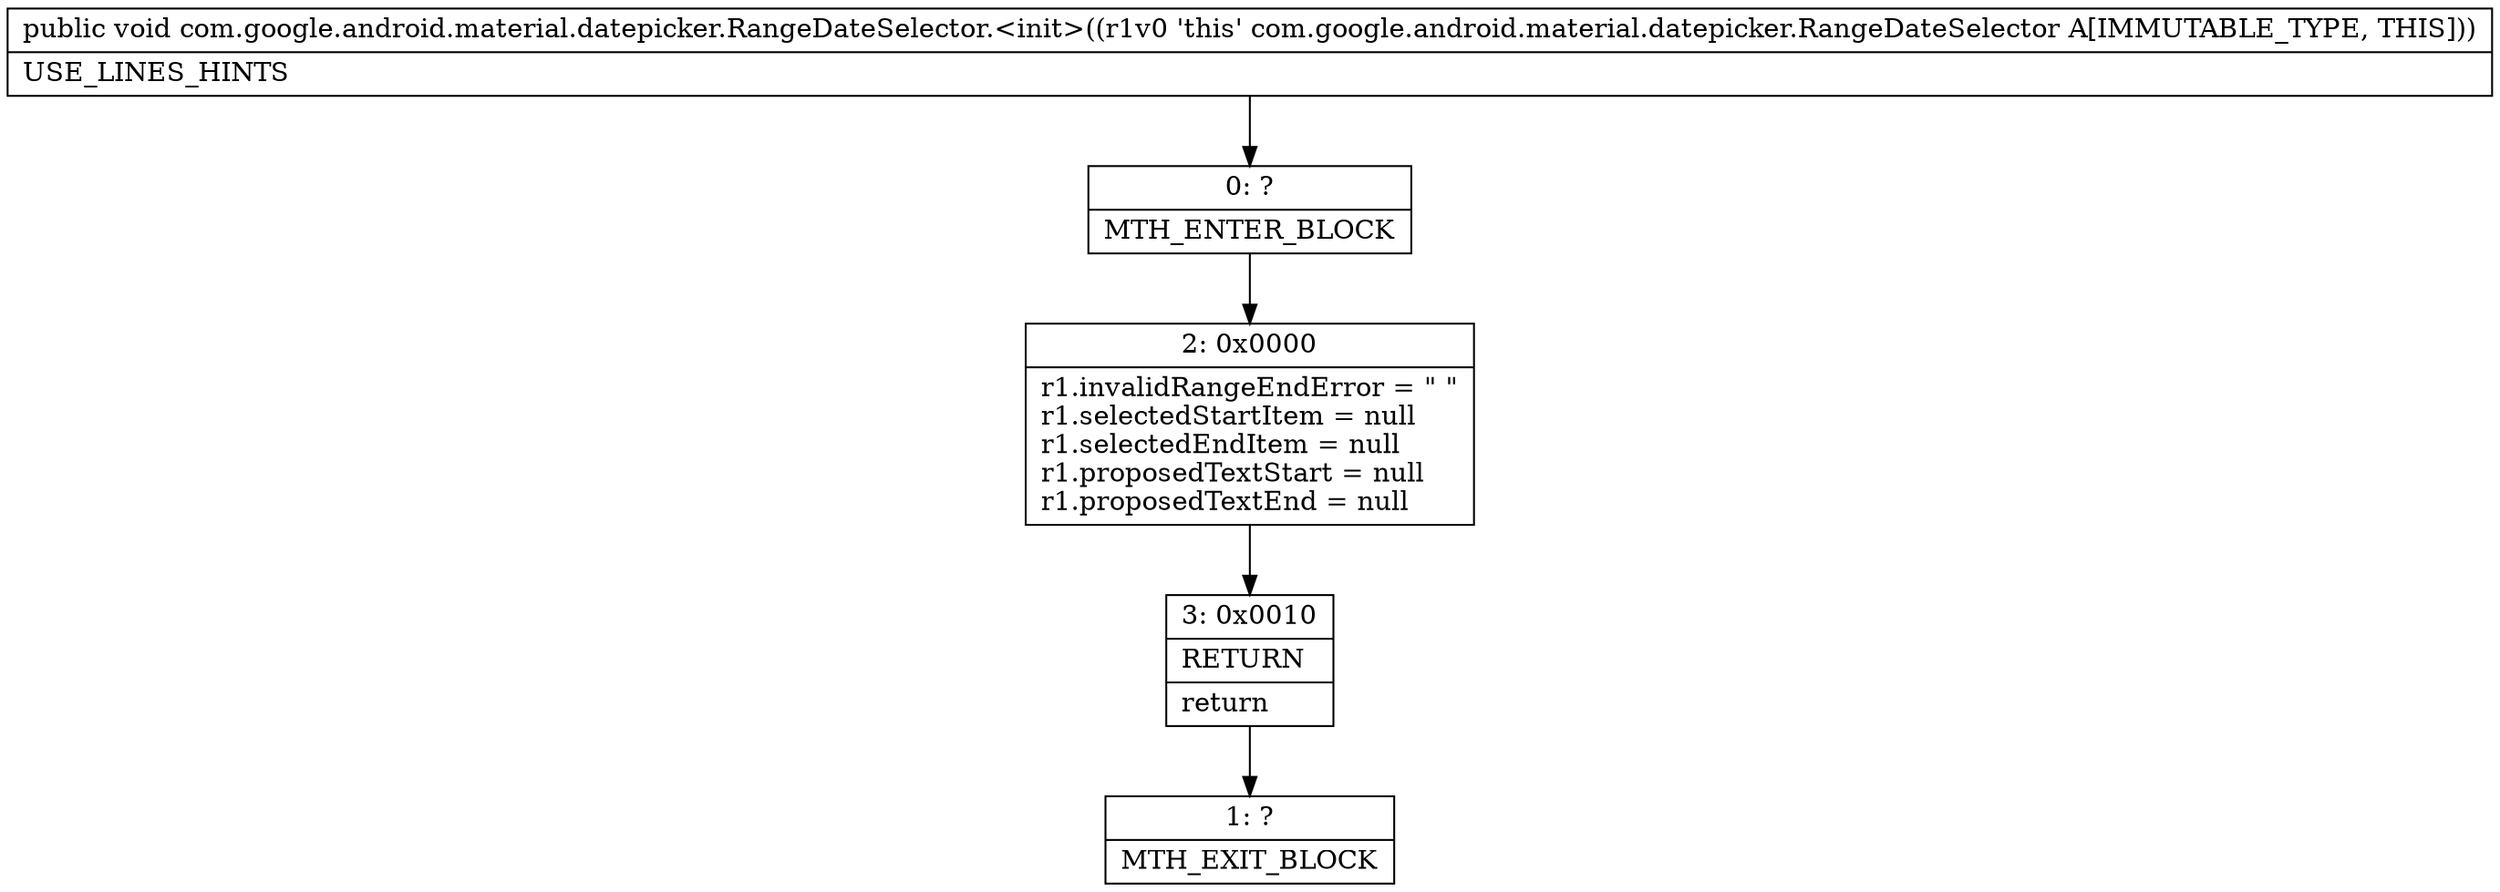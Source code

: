 digraph "CFG forcom.google.android.material.datepicker.RangeDateSelector.\<init\>()V" {
Node_0 [shape=record,label="{0\:\ ?|MTH_ENTER_BLOCK\l}"];
Node_2 [shape=record,label="{2\:\ 0x0000|r1.invalidRangeEndError = \" \"\lr1.selectedStartItem = null\lr1.selectedEndItem = null\lr1.proposedTextStart = null\lr1.proposedTextEnd = null\l}"];
Node_3 [shape=record,label="{3\:\ 0x0010|RETURN\l|return\l}"];
Node_1 [shape=record,label="{1\:\ ?|MTH_EXIT_BLOCK\l}"];
MethodNode[shape=record,label="{public void com.google.android.material.datepicker.RangeDateSelector.\<init\>((r1v0 'this' com.google.android.material.datepicker.RangeDateSelector A[IMMUTABLE_TYPE, THIS]))  | USE_LINES_HINTS\l}"];
MethodNode -> Node_0;Node_0 -> Node_2;
Node_2 -> Node_3;
Node_3 -> Node_1;
}


